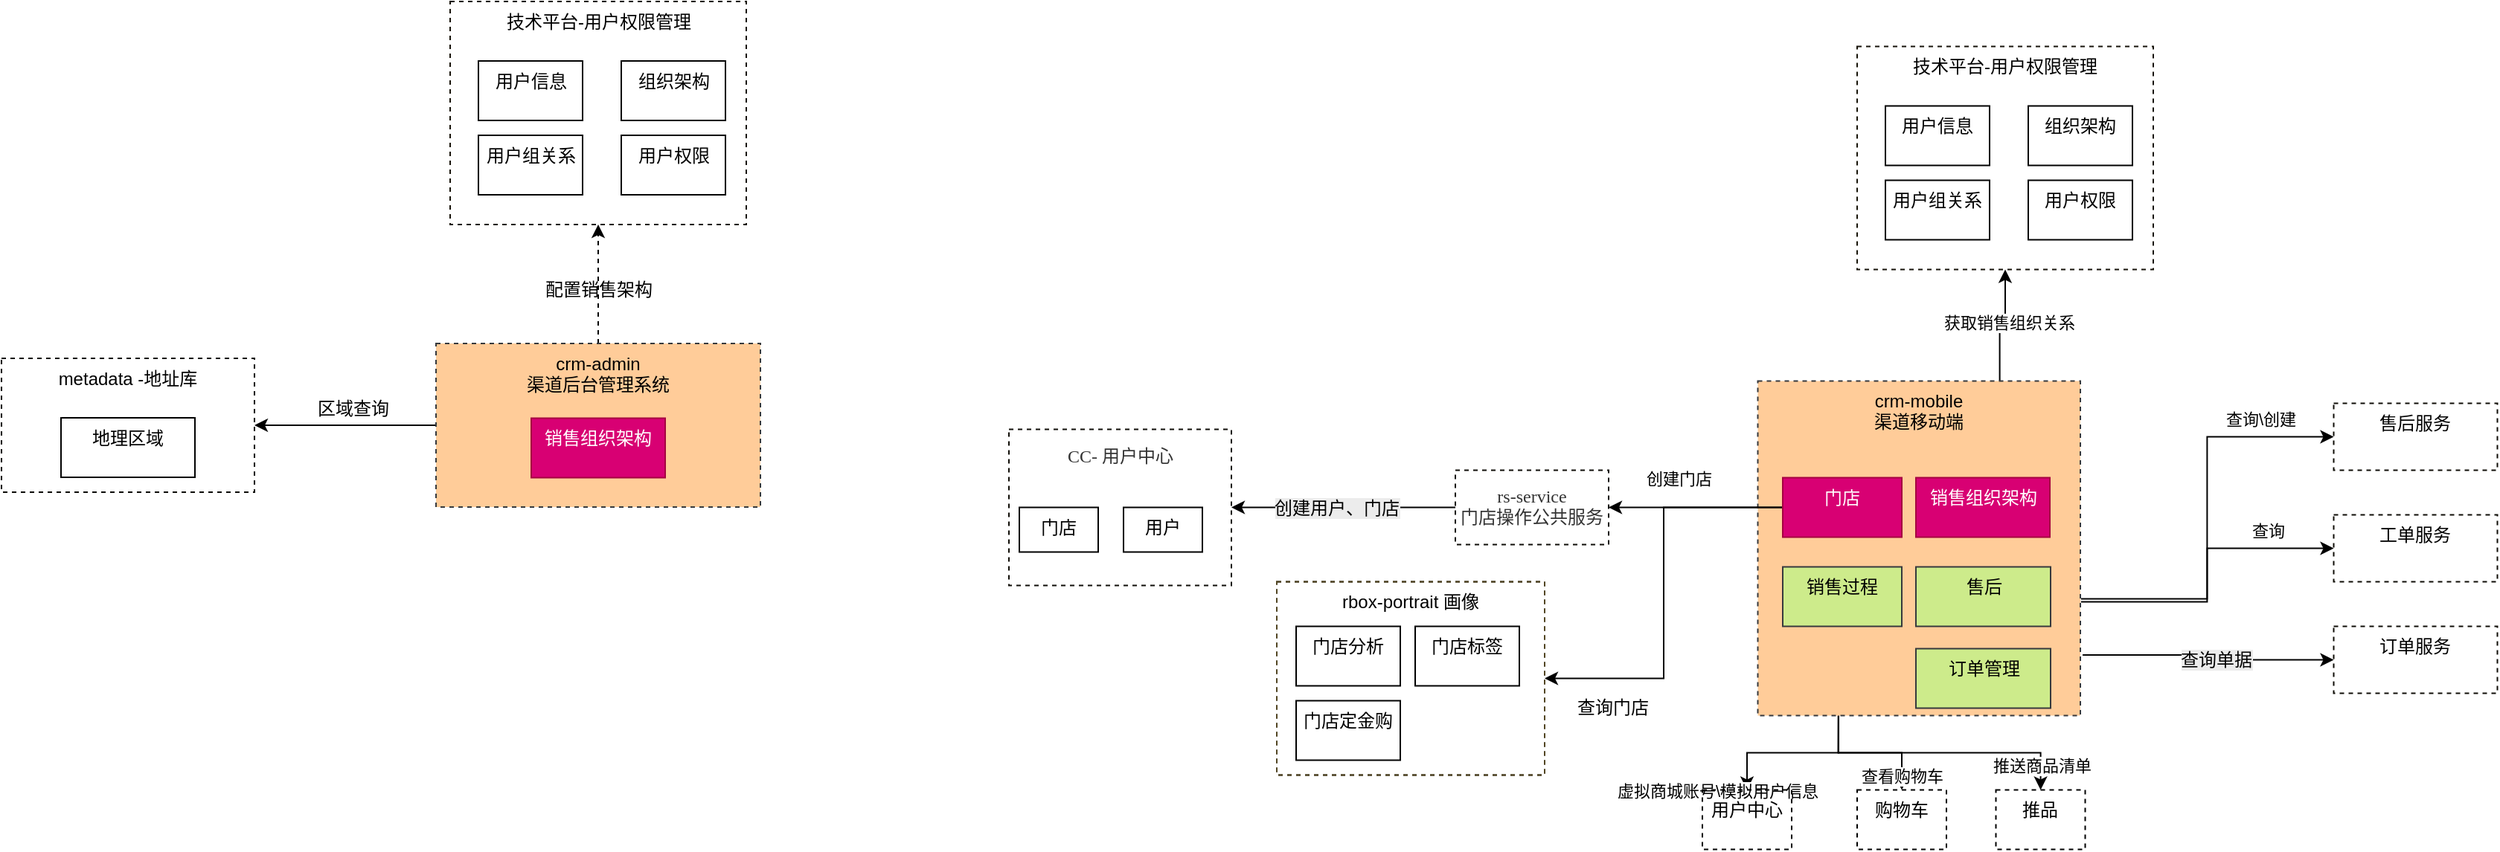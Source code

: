 <mxfile version="28.1.1">
  <diagram name="第 1 页" id="mgR1tlyyxq-HVjeuMNXy">
    <mxGraphModel dx="1364" dy="1063" grid="1" gridSize="10" guides="1" tooltips="1" connect="1" arrows="1" fold="1" page="1" pageScale="1" pageWidth="827" pageHeight="1169" math="0" shadow="0">
      <root>
        <mxCell id="0" />
        <mxCell id="1" parent="0" />
        <mxCell id="X2_W-pZDhPTLX9-f0x4O-12" style="edgeStyle=orthogonalEdgeStyle;rounded=0;orthogonalLoop=1;jettySize=auto;html=1;entryX=0.5;entryY=1;entryDx=0;entryDy=0;strokeColor=#000000;align=center;verticalAlign=top;fontFamily=Helvetica;fontSize=12;fontColor=default;labelBackgroundColor=none;endArrow=classic;fillColor=none;dashed=1;pointerEvents=0;gradientColor=none;" parent="1" source="X2_W-pZDhPTLX9-f0x4O-2" target="X2_W-pZDhPTLX9-f0x4O-4" edge="1">
          <mxGeometry relative="1" as="geometry" />
        </mxCell>
        <mxCell id="X2_W-pZDhPTLX9-f0x4O-13" value="配置销售架构" style="edgeLabel;html=1;align=center;verticalAlign=top;resizable=0;points=[];rounded=0;strokeColor=#EBC75E;fontFamily=Helvetica;fontSize=12;fontColor=default;labelBackgroundColor=none;fillColor=none;pointerEvents=0;gradientColor=none;" parent="X2_W-pZDhPTLX9-f0x4O-12" vertex="1" connectable="0">
          <mxGeometry x="-0.092" y="2" relative="1" as="geometry">
            <mxPoint x="2" y="-14" as="offset" />
          </mxGeometry>
        </mxCell>
        <mxCell id="X2_W-pZDhPTLX9-f0x4O-30" style="edgeStyle=orthogonalEdgeStyle;rounded=0;orthogonalLoop=1;jettySize=auto;html=1;entryX=1;entryY=0.5;entryDx=0;entryDy=0;strokeColor=#000000;align=center;verticalAlign=top;fontFamily=Helvetica;fontSize=12;fontColor=default;labelBackgroundColor=none;endArrow=classic;fillColor=none;pointerEvents=0;gradientColor=none;" parent="1" source="X2_W-pZDhPTLX9-f0x4O-2" target="X2_W-pZDhPTLX9-f0x4O-28" edge="1">
          <mxGeometry relative="1" as="geometry" />
        </mxCell>
        <mxCell id="X2_W-pZDhPTLX9-f0x4O-31" value="区域查询" style="edgeLabel;html=1;align=center;verticalAlign=top;resizable=0;points=[];rounded=0;strokeColor=#EBC75E;fontFamily=Helvetica;fontSize=12;fontColor=default;labelBackgroundColor=none;fillColor=none;pointerEvents=0;gradientColor=none;" parent="X2_W-pZDhPTLX9-f0x4O-30" vertex="1" connectable="0">
          <mxGeometry x="-0.135" y="3" relative="1" as="geometry">
            <mxPoint x="-3" y="-28" as="offset" />
          </mxGeometry>
        </mxCell>
        <mxCell id="X2_W-pZDhPTLX9-f0x4O-2" value="crm-admin &lt;br&gt;渠道后台管理系统" style="rounded=0;whiteSpace=wrap;html=1;labelBackgroundColor=none;fillColor=#ffcc99;strokeColor=#36393d;align=center;verticalAlign=top;fontFamily=Helvetica;fontSize=12;dashed=1;pointerEvents=0;" parent="1" vertex="1">
          <mxGeometry x="442" y="320" width="218" height="110" as="geometry" />
        </mxCell>
        <mxCell id="LwIIjkbttN6UYG1uhB5L-2" value="" style="group;pointerEvents=0;align=center;verticalAlign=top;fontFamily=Helvetica;fontSize=12;fontColor=default;fillColor=none;gradientColor=none;" parent="1" vertex="1" connectable="0">
          <mxGeometry x="451.5" y="90" width="199" height="150" as="geometry" />
        </mxCell>
        <mxCell id="X2_W-pZDhPTLX9-f0x4O-4" value="技术平台-用户权限管理" style="rounded=0;whiteSpace=wrap;html=1;labelBackgroundColor=none;fillColor=none;strokeColor=#171309;verticalAlign=top;dashed=1;pointerEvents=0;align=center;fontFamily=Helvetica;fontSize=12;fontColor=default;gradientColor=none;" parent="LwIIjkbttN6UYG1uhB5L-2" vertex="1">
          <mxGeometry width="199" height="150" as="geometry" />
        </mxCell>
        <mxCell id="X2_W-pZDhPTLX9-f0x4O-19" value="用户信息" style="rounded=0;whiteSpace=wrap;html=1;pointerEvents=0;align=center;verticalAlign=top;fontFamily=Helvetica;fontSize=12;fontColor=default;fillColor=none;gradientColor=none;" parent="LwIIjkbttN6UYG1uhB5L-2" vertex="1">
          <mxGeometry x="19" y="40" width="70" height="40" as="geometry" />
        </mxCell>
        <mxCell id="X2_W-pZDhPTLX9-f0x4O-20" value="组织架构" style="rounded=0;whiteSpace=wrap;html=1;pointerEvents=0;align=center;verticalAlign=top;fontFamily=Helvetica;fontSize=12;fontColor=default;fillColor=none;gradientColor=none;" parent="LwIIjkbttN6UYG1uhB5L-2" vertex="1">
          <mxGeometry x="115" y="40" width="70" height="40" as="geometry" />
        </mxCell>
        <mxCell id="X2_W-pZDhPTLX9-f0x4O-21" value="用户组关系" style="rounded=0;whiteSpace=wrap;html=1;pointerEvents=0;align=center;verticalAlign=top;fontFamily=Helvetica;fontSize=12;fontColor=default;fillColor=none;gradientColor=none;" parent="LwIIjkbttN6UYG1uhB5L-2" vertex="1">
          <mxGeometry x="19" y="90" width="70" height="40" as="geometry" />
        </mxCell>
        <mxCell id="LwIIjkbttN6UYG1uhB5L-1" value="用户权限" style="rounded=0;whiteSpace=wrap;html=1;pointerEvents=0;align=center;verticalAlign=top;fontFamily=Helvetica;fontSize=12;fontColor=default;fillColor=none;gradientColor=none;" parent="LwIIjkbttN6UYG1uhB5L-2" vertex="1">
          <mxGeometry x="115" y="90" width="70" height="40" as="geometry" />
        </mxCell>
        <mxCell id="LwIIjkbttN6UYG1uhB5L-9" value="销售组织架构" style="rounded=0;whiteSpace=wrap;html=1;pointerEvents=0;align=center;verticalAlign=top;fontFamily=Helvetica;fontSize=12;fontColor=#ffffff;fillColor=#d80073;strokeColor=#A50040;" parent="1" vertex="1">
          <mxGeometry x="506" y="370.25" width="90" height="40" as="geometry" />
        </mxCell>
        <mxCell id="LwIIjkbttN6UYG1uhB5L-19" value="" style="group;pointerEvents=0;align=center;verticalAlign=top;fontFamily=Helvetica;fontSize=12;fontColor=default;fillColor=none;gradientColor=none;" parent="1" vertex="1" connectable="0">
          <mxGeometry x="150" y="330" width="170" height="90" as="geometry" />
        </mxCell>
        <mxCell id="X2_W-pZDhPTLX9-f0x4O-28" value="metadata -地址库" style="rounded=0;whiteSpace=wrap;html=1;strokeColor=#0A0904;align=center;verticalAlign=top;fontFamily=Helvetica;fontSize=12;fontColor=default;labelBackgroundColor=none;fillColor=none;pointerEvents=0;gradientColor=none;dashed=1;" parent="LwIIjkbttN6UYG1uhB5L-19" vertex="1">
          <mxGeometry width="170" height="90" as="geometry" />
        </mxCell>
        <mxCell id="LwIIjkbttN6UYG1uhB5L-18" value="地理区域" style="rounded=0;whiteSpace=wrap;html=1;pointerEvents=0;align=center;verticalAlign=top;fontFamily=Helvetica;fontSize=12;fontColor=default;fillColor=none;gradientColor=none;" parent="LwIIjkbttN6UYG1uhB5L-19" vertex="1">
          <mxGeometry x="40" y="40" width="90" height="40" as="geometry" />
        </mxCell>
        <mxCell id="LwIIjkbttN6UYG1uhB5L-56" style="edgeStyle=orthogonalEdgeStyle;rounded=0;orthogonalLoop=1;jettySize=auto;html=1;entryX=0;entryY=0.5;entryDx=0;entryDy=0;strokeColor=#000000;align=center;verticalAlign=top;fontFamily=Helvetica;fontSize=12;fontColor=default;labelBackgroundColor=none;endArrow=classic;fillColor=none;pointerEvents=0;gradientColor=none;exitX=1.002;exitY=0.66;exitDx=0;exitDy=0;exitPerimeter=0;" parent="1" source="LwIIjkbttN6UYG1uhB5L-60" target="LwIIjkbttN6UYG1uhB5L-65" edge="1">
          <mxGeometry relative="1" as="geometry" />
        </mxCell>
        <mxCell id="LwIIjkbttN6UYG1uhB5L-109" value="查询\创建" style="edgeLabel;html=1;align=center;verticalAlign=middle;resizable=0;points=[];" parent="LwIIjkbttN6UYG1uhB5L-56" vertex="1" connectable="0">
          <mxGeometry x="0.434" y="4" relative="1" as="geometry">
            <mxPoint x="30" y="-8" as="offset" />
          </mxGeometry>
        </mxCell>
        <mxCell id="LwIIjkbttN6UYG1uhB5L-57" style="edgeStyle=orthogonalEdgeStyle;rounded=0;orthogonalLoop=1;jettySize=auto;html=1;strokeColor=#000000;align=center;verticalAlign=top;fontFamily=Helvetica;fontSize=12;fontColor=default;labelBackgroundColor=none;endArrow=classic;fillColor=none;pointerEvents=0;gradientColor=none;exitX=1.002;exitY=0.651;exitDx=0;exitDy=0;exitPerimeter=0;" parent="1" source="LwIIjkbttN6UYG1uhB5L-60" target="LwIIjkbttN6UYG1uhB5L-66" edge="1">
          <mxGeometry relative="1" as="geometry" />
        </mxCell>
        <mxCell id="LwIIjkbttN6UYG1uhB5L-112" value="查询" style="edgeLabel;html=1;align=center;verticalAlign=middle;resizable=0;points=[];" parent="LwIIjkbttN6UYG1uhB5L-57" vertex="1" connectable="0">
          <mxGeometry x="0.561" y="-3" relative="1" as="geometry">
            <mxPoint y="-15" as="offset" />
          </mxGeometry>
        </mxCell>
        <mxCell id="LwIIjkbttN6UYG1uhB5L-58" style="edgeStyle=orthogonalEdgeStyle;rounded=0;orthogonalLoop=1;jettySize=auto;html=1;entryX=0;entryY=0.5;entryDx=0;entryDy=0;strokeColor=#000000;align=center;verticalAlign=top;fontFamily=Helvetica;fontSize=12;fontColor=default;labelBackgroundColor=none;endArrow=classic;fillColor=none;pointerEvents=0;gradientColor=none;exitX=1.007;exitY=0.819;exitDx=0;exitDy=0;exitPerimeter=0;" parent="1" source="LwIIjkbttN6UYG1uhB5L-60" target="LwIIjkbttN6UYG1uhB5L-67" edge="1">
          <mxGeometry relative="1" as="geometry" />
        </mxCell>
        <mxCell id="LwIIjkbttN6UYG1uhB5L-59" value="" style="edgeLabel;html=1;align=center;verticalAlign=top;resizable=0;points=[];rounded=0;strokeColor=#000000;fontFamily=Helvetica;fontSize=12;fontColor=default;labelBackgroundColor=none;fillColor=none;pointerEvents=0;gradientColor=none;dashed=1;" parent="LwIIjkbttN6UYG1uhB5L-58" vertex="1" connectable="0">
          <mxGeometry x="-0.59" y="-1" relative="1" as="geometry">
            <mxPoint x="66" y="7" as="offset" />
          </mxGeometry>
        </mxCell>
        <mxCell id="LwIIjkbttN6UYG1uhB5L-113" value="&lt;span style=&quot;font-size: 12px; background-color: rgb(236, 236, 236);&quot;&gt;查询单据&lt;/span&gt;" style="edgeLabel;html=1;align=center;verticalAlign=middle;resizable=0;points=[];" parent="LwIIjkbttN6UYG1uhB5L-58" vertex="1" connectable="0">
          <mxGeometry x="0.084" relative="1" as="geometry">
            <mxPoint as="offset" />
          </mxGeometry>
        </mxCell>
        <mxCell id="LwIIjkbttN6UYG1uhB5L-90" style="edgeStyle=orthogonalEdgeStyle;rounded=0;orthogonalLoop=1;jettySize=auto;html=1;exitX=0.75;exitY=0;exitDx=0;exitDy=0;entryX=0.5;entryY=1;entryDx=0;entryDy=0;" parent="1" source="LwIIjkbttN6UYG1uhB5L-60" target="LwIIjkbttN6UYG1uhB5L-83" edge="1">
          <mxGeometry relative="1" as="geometry" />
        </mxCell>
        <mxCell id="LwIIjkbttN6UYG1uhB5L-91" value="获取销售组织关系" style="edgeLabel;html=1;align=center;verticalAlign=middle;resizable=0;points=[];" parent="LwIIjkbttN6UYG1uhB5L-90" vertex="1" connectable="0">
          <mxGeometry x="0.099" y="-2" relative="1" as="geometry">
            <mxPoint as="offset" />
          </mxGeometry>
        </mxCell>
        <mxCell id="LwIIjkbttN6UYG1uhB5L-102" style="edgeStyle=orthogonalEdgeStyle;rounded=0;orthogonalLoop=1;jettySize=auto;html=1;exitX=0.25;exitY=1;exitDx=0;exitDy=0;entryX=0.5;entryY=0;entryDx=0;entryDy=0;" parent="1" source="LwIIjkbttN6UYG1uhB5L-60" target="LwIIjkbttN6UYG1uhB5L-99" edge="1">
          <mxGeometry relative="1" as="geometry" />
        </mxCell>
        <mxCell id="LwIIjkbttN6UYG1uhB5L-103" value="虚拟商城账号\模拟用户信息" style="edgeLabel;html=1;align=center;verticalAlign=middle;resizable=0;points=[];" parent="LwIIjkbttN6UYG1uhB5L-102" vertex="1" connectable="0">
          <mxGeometry x="-0.275" y="1" relative="1" as="geometry">
            <mxPoint x="-66" y="24" as="offset" />
          </mxGeometry>
        </mxCell>
        <mxCell id="LwIIjkbttN6UYG1uhB5L-104" style="edgeStyle=orthogonalEdgeStyle;rounded=0;orthogonalLoop=1;jettySize=auto;html=1;exitX=0.25;exitY=1;exitDx=0;exitDy=0;entryX=0.5;entryY=0;entryDx=0;entryDy=0;" parent="1" source="LwIIjkbttN6UYG1uhB5L-60" target="LwIIjkbttN6UYG1uhB5L-94" edge="1">
          <mxGeometry relative="1" as="geometry" />
        </mxCell>
        <mxCell id="LwIIjkbttN6UYG1uhB5L-105" value="查看购物车" style="edgeLabel;html=1;align=center;verticalAlign=middle;resizable=0;points=[];" parent="LwIIjkbttN6UYG1uhB5L-104" vertex="1" connectable="0">
          <mxGeometry x="0.57" y="-3" relative="1" as="geometry">
            <mxPoint x="3" y="11" as="offset" />
          </mxGeometry>
        </mxCell>
        <mxCell id="LwIIjkbttN6UYG1uhB5L-106" style="edgeStyle=orthogonalEdgeStyle;rounded=0;orthogonalLoop=1;jettySize=auto;html=1;exitX=0.25;exitY=1;exitDx=0;exitDy=0;" parent="1" source="LwIIjkbttN6UYG1uhB5L-60" target="LwIIjkbttN6UYG1uhB5L-95" edge="1">
          <mxGeometry relative="1" as="geometry" />
        </mxCell>
        <mxCell id="LwIIjkbttN6UYG1uhB5L-107" value="推送商品清单" style="edgeLabel;html=1;align=center;verticalAlign=middle;resizable=0;points=[];" parent="LwIIjkbttN6UYG1uhB5L-106" vertex="1" connectable="0">
          <mxGeometry x="0.819" relative="1" as="geometry">
            <mxPoint as="offset" />
          </mxGeometry>
        </mxCell>
        <mxCell id="LwIIjkbttN6UYG1uhB5L-60" value="crm-mobile&lt;br&gt;渠道移动端" style="rounded=0;whiteSpace=wrap;html=1;labelBackgroundColor=none;align=center;verticalAlign=top;fontFamily=Helvetica;fontSize=12;pointerEvents=0;dashed=1;fillColor=#ffcc99;strokeColor=#36393d;" parent="1" vertex="1">
          <mxGeometry x="1330.25" y="345.25" width="216.75" height="225" as="geometry" />
        </mxCell>
        <mxCell id="LwIIjkbttN6UYG1uhB5L-61" style="edgeStyle=orthogonalEdgeStyle;rounded=0;orthogonalLoop=1;jettySize=auto;html=1;" parent="1" source="LwIIjkbttN6UYG1uhB5L-63" target="LwIIjkbttN6UYG1uhB5L-64" edge="1">
          <mxGeometry relative="1" as="geometry" />
        </mxCell>
        <mxCell id="LwIIjkbttN6UYG1uhB5L-62" value="&lt;span style=&quot;font-size: 12px; background-color: rgb(236, 236, 236);&quot;&gt;创建用户、门店&lt;/span&gt;" style="edgeLabel;html=1;align=center;verticalAlign=middle;resizable=0;points=[];" parent="LwIIjkbttN6UYG1uhB5L-61" vertex="1" connectable="0">
          <mxGeometry x="0.106" y="2" relative="1" as="geometry">
            <mxPoint x="3" y="-2" as="offset" />
          </mxGeometry>
        </mxCell>
        <mxCell id="LwIIjkbttN6UYG1uhB5L-63" value="&lt;div style=&quot;&quot; data-hash=&quot;bb3747c14deb23fc009aacc1bc356d5e&quot; data-version=&quot;3.0.0&quot;&gt;&lt;/div&gt;&lt;div style=&quot;&quot; class=&quot;document&quot;&gt;&lt;div class=&quot;section&quot;&gt;&lt;p style=&quot;margin: 3pt 0pt; font-family: 等线;&quot; class=&quot;paragraph text-align-type-left&quot;&gt;&lt;font color=&quot;#333333&quot;&gt;&lt;span&gt;rs-service &lt;br&gt;门店操作公共服务&lt;/span&gt;&lt;/font&gt;&lt;/p&gt;&lt;/div&gt;&lt;/div&gt;" style="rounded=0;whiteSpace=wrap;html=1;labelBackgroundColor=none;fillColor=none;strokeColor=#0F0D06;fontSize=12;align=center;verticalAlign=top;fontFamily=Helvetica;fontColor=default;pointerEvents=0;gradientColor=none;dashed=1;" parent="1" vertex="1">
          <mxGeometry x="1127" y="405.25" width="103" height="50" as="geometry" />
        </mxCell>
        <mxCell id="LwIIjkbttN6UYG1uhB5L-64" value="&lt;div style=&quot;&quot; data-hash=&quot;bb3747c14deb23fc009aacc1bc356d5e&quot; data-version=&quot;3.0.0&quot;&gt;&lt;/div&gt;&lt;div style=&quot;&quot; class=&quot;document&quot;&gt;&lt;div class=&quot;section&quot;&gt;&lt;p style=&quot;margin: 3pt 0pt; font-family: 等线;&quot; class=&quot;paragraph text-align-type-left&quot;&gt;&lt;font color=&quot;#333333&quot;&gt;&lt;span&gt;CC-&amp;nbsp;&lt;/span&gt;&lt;/font&gt;&lt;span style=&quot;color: light-dark(rgb(51, 51, 51), rgb(193, 193, 193)); background-color: transparent;&quot;&gt;用户中心&lt;/span&gt;&lt;/p&gt;&lt;/div&gt;&lt;/div&gt;" style="rounded=0;whiteSpace=wrap;html=1;labelBackgroundColor=none;fillColor=none;strokeColor=#0F0D06;fontSize=12;align=center;verticalAlign=top;fontFamily=Helvetica;fontColor=default;pointerEvents=0;gradientColor=none;dashed=1;" parent="1" vertex="1">
          <mxGeometry x="827" y="377.75" width="149.5" height="105" as="geometry" />
        </mxCell>
        <mxCell id="LwIIjkbttN6UYG1uhB5L-65" value="售后服务" style="rounded=0;whiteSpace=wrap;html=1;labelBackgroundColor=none;fillColor=none;strokeColor=#0F0D06;align=center;verticalAlign=top;fontFamily=Helvetica;fontSize=12;fontColor=default;pointerEvents=0;gradientColor=none;dashed=1;" parent="1" vertex="1">
          <mxGeometry x="1717.25" y="360.25" width="110" height="45" as="geometry" />
        </mxCell>
        <mxCell id="LwIIjkbttN6UYG1uhB5L-66" value="工单服务" style="rounded=0;whiteSpace=wrap;html=1;labelBackgroundColor=none;fillColor=none;strokeColor=#0F0D06;align=center;verticalAlign=top;fontFamily=Helvetica;fontSize=12;fontColor=default;pointerEvents=0;gradientColor=none;dashed=1;" parent="1" vertex="1">
          <mxGeometry x="1717.25" y="435.25" width="110" height="45" as="geometry" />
        </mxCell>
        <mxCell id="LwIIjkbttN6UYG1uhB5L-67" value="订单服务" style="rounded=0;whiteSpace=wrap;html=1;labelBackgroundColor=none;fillColor=none;strokeColor=#0F0D06;align=center;verticalAlign=top;fontFamily=Helvetica;fontSize=12;fontColor=default;pointerEvents=0;gradientColor=none;dashed=1;" parent="1" vertex="1">
          <mxGeometry x="1717.25" y="510.25" width="110" height="45" as="geometry" />
        </mxCell>
        <mxCell id="LwIIjkbttN6UYG1uhB5L-68" value="" style="group;pointerEvents=0;align=center;verticalAlign=top;fontFamily=Helvetica;fontSize=12;fontColor=default;fillColor=none;gradientColor=none;strokeColor=#0F0D06;dashed=1;" parent="1" vertex="1" connectable="0">
          <mxGeometry x="1007.0" y="480.25" width="180" height="130" as="geometry" />
        </mxCell>
        <mxCell id="LwIIjkbttN6UYG1uhB5L-69" value="rbox-portrait 画像" style="rounded=0;whiteSpace=wrap;html=1;labelBackgroundColor=none;fillColor=none;strokeColor=#524521;align=center;verticalAlign=top;fontFamily=Helvetica;fontSize=12;fontColor=default;pointerEvents=0;gradientColor=none;dashed=1;" parent="LwIIjkbttN6UYG1uhB5L-68" vertex="1">
          <mxGeometry width="180" height="130" as="geometry" />
        </mxCell>
        <mxCell id="LwIIjkbttN6UYG1uhB5L-70" value="门店分析" style="rounded=0;whiteSpace=wrap;html=1;pointerEvents=0;align=center;verticalAlign=top;fontFamily=Helvetica;fontSize=12;fontColor=default;fillColor=none;gradientColor=none;" parent="LwIIjkbttN6UYG1uhB5L-68" vertex="1">
          <mxGeometry x="13" y="30" width="70" height="40" as="geometry" />
        </mxCell>
        <mxCell id="LwIIjkbttN6UYG1uhB5L-71" value="门店标签" style="rounded=0;whiteSpace=wrap;html=1;pointerEvents=0;align=center;verticalAlign=top;fontFamily=Helvetica;fontSize=12;fontColor=default;fillColor=none;gradientColor=none;" parent="LwIIjkbttN6UYG1uhB5L-68" vertex="1">
          <mxGeometry x="93" y="30" width="70" height="40" as="geometry" />
        </mxCell>
        <mxCell id="LwIIjkbttN6UYG1uhB5L-72" value="门店定金购" style="rounded=0;whiteSpace=wrap;html=1;pointerEvents=0;align=center;verticalAlign=top;fontFamily=Helvetica;fontSize=12;fontColor=default;fillColor=none;gradientColor=none;" parent="LwIIjkbttN6UYG1uhB5L-68" vertex="1">
          <mxGeometry x="13.0" y="80" width="70" height="40" as="geometry" />
        </mxCell>
        <mxCell id="LwIIjkbttN6UYG1uhB5L-73" value="" style="edgeStyle=orthogonalEdgeStyle;rounded=0;orthogonalLoop=1;jettySize=auto;html=1;" parent="1" source="LwIIjkbttN6UYG1uhB5L-76" target="LwIIjkbttN6UYG1uhB5L-63" edge="1">
          <mxGeometry relative="1" as="geometry" />
        </mxCell>
        <mxCell id="LwIIjkbttN6UYG1uhB5L-74" value="创建门店" style="edgeLabel;html=1;align=center;verticalAlign=middle;resizable=0;points=[];" parent="LwIIjkbttN6UYG1uhB5L-73" vertex="1" connectable="0">
          <mxGeometry x="0.179" y="1" relative="1" as="geometry">
            <mxPoint x="-1" y="-21" as="offset" />
          </mxGeometry>
        </mxCell>
        <mxCell id="LwIIjkbttN6UYG1uhB5L-75" style="edgeStyle=orthogonalEdgeStyle;rounded=0;orthogonalLoop=1;jettySize=auto;html=1;exitX=0;exitY=0.5;exitDx=0;exitDy=0;entryX=1;entryY=0.5;entryDx=0;entryDy=0;" parent="1" source="LwIIjkbttN6UYG1uhB5L-76" target="LwIIjkbttN6UYG1uhB5L-69" edge="1">
          <mxGeometry relative="1" as="geometry" />
        </mxCell>
        <mxCell id="LwIIjkbttN6UYG1uhB5L-76" value="门店" style="rounded=0;whiteSpace=wrap;html=1;pointerEvents=0;align=center;verticalAlign=top;fontFamily=Helvetica;fontSize=12;fontColor=#ffffff;fillColor=#d80073;strokeColor=#A50040;" parent="1" vertex="1">
          <mxGeometry x="1347" y="410.25" width="80" height="40" as="geometry" />
        </mxCell>
        <mxCell id="LwIIjkbttN6UYG1uhB5L-77" value="销售组织架构" style="rounded=0;whiteSpace=wrap;html=1;pointerEvents=0;align=center;verticalAlign=top;fontFamily=Helvetica;fontSize=12;fontColor=#ffffff;fillColor=#d80073;strokeColor=#A50040;" parent="1" vertex="1">
          <mxGeometry x="1436.5" y="410.25" width="90" height="40" as="geometry" />
        </mxCell>
        <mxCell id="LwIIjkbttN6UYG1uhB5L-78" value="查询门店" style="text;html=1;align=center;verticalAlign=middle;whiteSpace=wrap;rounded=0;" parent="1" vertex="1">
          <mxGeometry x="1203" y="550.25" width="60" height="30" as="geometry" />
        </mxCell>
        <mxCell id="LwIIjkbttN6UYG1uhB5L-79" value="门店" style="rounded=0;whiteSpace=wrap;html=1;pointerEvents=0;align=center;verticalAlign=top;fontFamily=Helvetica;fontSize=12;fontColor=default;fillColor=none;gradientColor=none;" parent="1" vertex="1">
          <mxGeometry x="834" y="430.25" width="53" height="30" as="geometry" />
        </mxCell>
        <mxCell id="LwIIjkbttN6UYG1uhB5L-80" value="用户" style="rounded=0;whiteSpace=wrap;html=1;pointerEvents=0;align=center;verticalAlign=top;fontFamily=Helvetica;fontSize=12;fontColor=default;fillColor=none;gradientColor=none;" parent="1" vertex="1">
          <mxGeometry x="904" y="430.25" width="53" height="30" as="geometry" />
        </mxCell>
        <mxCell id="LwIIjkbttN6UYG1uhB5L-82" value="" style="group;pointerEvents=0;align=center;verticalAlign=top;fontFamily=Helvetica;fontSize=12;fontColor=default;fillColor=none;gradientColor=none;" parent="1" vertex="1" connectable="0">
          <mxGeometry x="1397" y="120.25" width="199" height="150" as="geometry" />
        </mxCell>
        <mxCell id="LwIIjkbttN6UYG1uhB5L-83" value="技术平台-用户权限管理" style="rounded=0;whiteSpace=wrap;html=1;labelBackgroundColor=none;fillColor=none;strokeColor=#171309;verticalAlign=top;dashed=1;pointerEvents=0;align=center;fontFamily=Helvetica;fontSize=12;fontColor=default;gradientColor=none;" parent="LwIIjkbttN6UYG1uhB5L-82" vertex="1">
          <mxGeometry width="199" height="150" as="geometry" />
        </mxCell>
        <mxCell id="LwIIjkbttN6UYG1uhB5L-84" value="用户信息" style="rounded=0;whiteSpace=wrap;html=1;pointerEvents=0;align=center;verticalAlign=top;fontFamily=Helvetica;fontSize=12;fontColor=default;fillColor=none;gradientColor=none;" parent="LwIIjkbttN6UYG1uhB5L-82" vertex="1">
          <mxGeometry x="19" y="40" width="70" height="40" as="geometry" />
        </mxCell>
        <mxCell id="LwIIjkbttN6UYG1uhB5L-85" value="组织架构" style="rounded=0;whiteSpace=wrap;html=1;pointerEvents=0;align=center;verticalAlign=top;fontFamily=Helvetica;fontSize=12;fontColor=default;fillColor=none;gradientColor=none;" parent="LwIIjkbttN6UYG1uhB5L-82" vertex="1">
          <mxGeometry x="115" y="40" width="70" height="40" as="geometry" />
        </mxCell>
        <mxCell id="LwIIjkbttN6UYG1uhB5L-86" value="用户组关系" style="rounded=0;whiteSpace=wrap;html=1;pointerEvents=0;align=center;verticalAlign=top;fontFamily=Helvetica;fontSize=12;fontColor=default;fillColor=none;gradientColor=none;" parent="LwIIjkbttN6UYG1uhB5L-82" vertex="1">
          <mxGeometry x="19" y="90" width="70" height="40" as="geometry" />
        </mxCell>
        <mxCell id="LwIIjkbttN6UYG1uhB5L-87" value="用户权限" style="rounded=0;whiteSpace=wrap;html=1;pointerEvents=0;align=center;verticalAlign=top;fontFamily=Helvetica;fontSize=12;fontColor=default;fillColor=none;gradientColor=none;" parent="LwIIjkbttN6UYG1uhB5L-82" vertex="1">
          <mxGeometry x="115" y="90" width="70" height="40" as="geometry" />
        </mxCell>
        <mxCell id="LwIIjkbttN6UYG1uhB5L-92" value="销售过程" style="rounded=0;whiteSpace=wrap;html=1;pointerEvents=0;align=center;verticalAlign=top;fontFamily=Helvetica;fontSize=12;fillColor=#cdeb8b;strokeColor=#36393d;" parent="1" vertex="1">
          <mxGeometry x="1347" y="470.25" width="80" height="40" as="geometry" />
        </mxCell>
        <mxCell id="LwIIjkbttN6UYG1uhB5L-94" value="购物车" style="rounded=0;whiteSpace=wrap;html=1;pointerEvents=0;align=center;verticalAlign=top;fontFamily=Helvetica;fontSize=12;fontColor=default;fillColor=none;gradientColor=none;dashed=1;" parent="1" vertex="1">
          <mxGeometry x="1397" y="620.25" width="60" height="40" as="geometry" />
        </mxCell>
        <mxCell id="LwIIjkbttN6UYG1uhB5L-95" value="推品" style="rounded=0;whiteSpace=wrap;html=1;pointerEvents=0;align=center;verticalAlign=top;fontFamily=Helvetica;fontSize=12;fontColor=default;fillColor=none;gradientColor=none;dashed=1;" parent="1" vertex="1">
          <mxGeometry x="1490.25" y="620.25" width="60" height="40" as="geometry" />
        </mxCell>
        <mxCell id="LwIIjkbttN6UYG1uhB5L-97" value="售后" style="rounded=0;whiteSpace=wrap;html=1;pointerEvents=0;align=center;verticalAlign=top;fontFamily=Helvetica;fontSize=12;fillColor=#cdeb8b;strokeColor=#36393d;" parent="1" vertex="1">
          <mxGeometry x="1436.5" y="470.25" width="90.5" height="40" as="geometry" />
        </mxCell>
        <mxCell id="LwIIjkbttN6UYG1uhB5L-99" value="用户中心" style="rounded=0;whiteSpace=wrap;html=1;pointerEvents=0;align=center;verticalAlign=top;fontFamily=Helvetica;fontSize=12;fontColor=default;fillColor=none;gradientColor=none;dashed=1;" parent="1" vertex="1">
          <mxGeometry x="1293" y="620.25" width="60" height="40" as="geometry" />
        </mxCell>
        <mxCell id="LwIIjkbttN6UYG1uhB5L-115" value="订单管理" style="rounded=0;whiteSpace=wrap;html=1;pointerEvents=0;align=center;verticalAlign=top;fontFamily=Helvetica;fontSize=12;fillColor=#cdeb8b;strokeColor=#36393d;" parent="1" vertex="1">
          <mxGeometry x="1436.5" y="525.25" width="90.5" height="40" as="geometry" />
        </mxCell>
      </root>
    </mxGraphModel>
  </diagram>
</mxfile>

